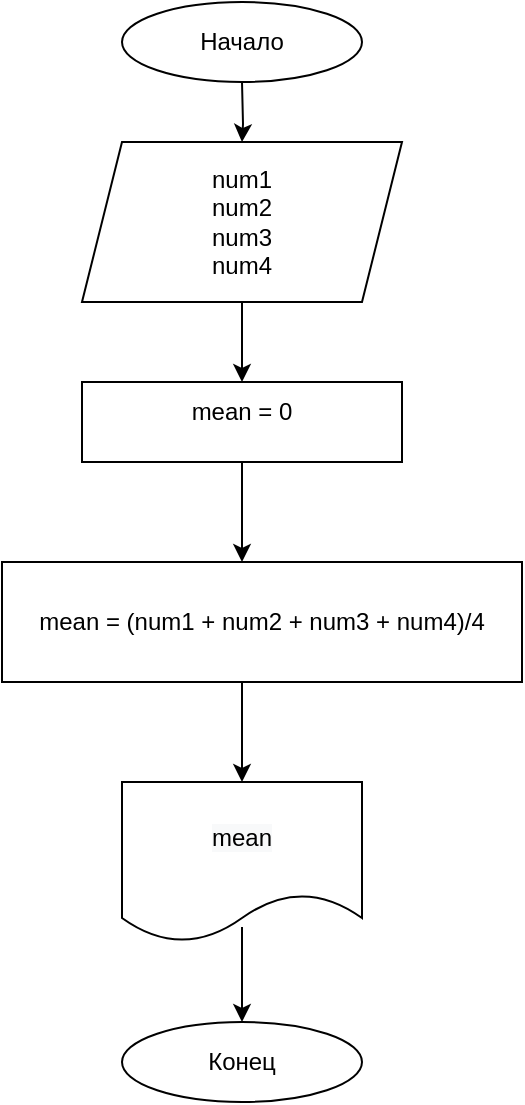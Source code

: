 <mxfile version="20.0.3" type="github">
  <diagram id="mrXLp3WVMh_dAN5JAtNF" name="Page-1">
    <mxGraphModel dx="1065" dy="702" grid="1" gridSize="10" guides="1" tooltips="1" connect="1" arrows="1" fold="1" page="1" pageScale="1" pageWidth="827" pageHeight="1169" math="0" shadow="0">
      <root>
        <mxCell id="0" />
        <mxCell id="1" parent="0" />
        <mxCell id="rSX_uy0ADnlJyVwoK7Gv-1" value="" style="ellipse;whiteSpace=wrap;html=1;" vertex="1" parent="1">
          <mxGeometry x="340" y="50" width="120" height="40" as="geometry" />
        </mxCell>
        <mxCell id="rSX_uy0ADnlJyVwoK7Gv-6" value="" style="edgeStyle=orthogonalEdgeStyle;rounded=0;orthogonalLoop=1;jettySize=auto;html=1;" edge="1" parent="1" target="rSX_uy0ADnlJyVwoK7Gv-4">
          <mxGeometry relative="1" as="geometry">
            <mxPoint x="400" y="90" as="sourcePoint" />
          </mxGeometry>
        </mxCell>
        <mxCell id="rSX_uy0ADnlJyVwoK7Gv-2" value="Начало" style="text;html=1;strokeColor=none;fillColor=none;align=center;verticalAlign=middle;whiteSpace=wrap;rounded=0;" vertex="1" parent="1">
          <mxGeometry x="370" y="55" width="60" height="30" as="geometry" />
        </mxCell>
        <mxCell id="rSX_uy0ADnlJyVwoK7Gv-11" value="" style="edgeStyle=orthogonalEdgeStyle;rounded=0;orthogonalLoop=1;jettySize=auto;html=1;" edge="1" parent="1" source="rSX_uy0ADnlJyVwoK7Gv-3" target="rSX_uy0ADnlJyVwoK7Gv-8">
          <mxGeometry relative="1" as="geometry" />
        </mxCell>
        <mxCell id="rSX_uy0ADnlJyVwoK7Gv-3" value="" style="shape=parallelogram;perimeter=parallelogramPerimeter;whiteSpace=wrap;html=1;fixedSize=1;" vertex="1" parent="1">
          <mxGeometry x="320" y="120" width="160" height="80" as="geometry" />
        </mxCell>
        <mxCell id="rSX_uy0ADnlJyVwoK7Gv-4" value="num1&lt;br&gt;num2&lt;br&gt;num3&lt;br&gt;num4" style="text;html=1;strokeColor=none;fillColor=none;align=center;verticalAlign=middle;whiteSpace=wrap;rounded=0;" vertex="1" parent="1">
          <mxGeometry x="370" y="120" width="60" height="80" as="geometry" />
        </mxCell>
        <mxCell id="rSX_uy0ADnlJyVwoK7Gv-9" style="edgeStyle=orthogonalEdgeStyle;rounded=0;orthogonalLoop=1;jettySize=auto;html=1;exitX=0.5;exitY=1;exitDx=0;exitDy=0;entryX=0.5;entryY=1;entryDx=0;entryDy=0;" edge="1" parent="1" source="rSX_uy0ADnlJyVwoK7Gv-7" target="rSX_uy0ADnlJyVwoK7Gv-8">
          <mxGeometry relative="1" as="geometry" />
        </mxCell>
        <mxCell id="rSX_uy0ADnlJyVwoK7Gv-10" style="edgeStyle=orthogonalEdgeStyle;rounded=0;orthogonalLoop=1;jettySize=auto;html=1;exitX=0.5;exitY=1;exitDx=0;exitDy=0;" edge="1" parent="1" source="rSX_uy0ADnlJyVwoK7Gv-7">
          <mxGeometry relative="1" as="geometry">
            <mxPoint x="400" y="330" as="targetPoint" />
          </mxGeometry>
        </mxCell>
        <mxCell id="rSX_uy0ADnlJyVwoK7Gv-7" value="" style="rounded=0;whiteSpace=wrap;html=1;" vertex="1" parent="1">
          <mxGeometry x="320" y="240" width="160" height="40" as="geometry" />
        </mxCell>
        <mxCell id="rSX_uy0ADnlJyVwoK7Gv-8" value="mean = 0" style="text;html=1;strokeColor=none;fillColor=none;align=center;verticalAlign=middle;whiteSpace=wrap;rounded=0;" vertex="1" parent="1">
          <mxGeometry x="370" y="240" width="60" height="30" as="geometry" />
        </mxCell>
        <mxCell id="rSX_uy0ADnlJyVwoK7Gv-14" value="" style="edgeStyle=orthogonalEdgeStyle;rounded=0;orthogonalLoop=1;jettySize=auto;html=1;" edge="1" parent="1" source="rSX_uy0ADnlJyVwoK7Gv-12" target="rSX_uy0ADnlJyVwoK7Gv-13">
          <mxGeometry relative="1" as="geometry">
            <Array as="points">
              <mxPoint x="400" y="410" />
              <mxPoint x="400" y="410" />
            </Array>
          </mxGeometry>
        </mxCell>
        <mxCell id="rSX_uy0ADnlJyVwoK7Gv-12" value="mean = (num1 + num2 + num3 + num4)/4" style="rounded=0;whiteSpace=wrap;html=1;" vertex="1" parent="1">
          <mxGeometry x="280" y="330" width="260" height="60" as="geometry" />
        </mxCell>
        <mxCell id="rSX_uy0ADnlJyVwoK7Gv-17" value="" style="edgeStyle=orthogonalEdgeStyle;rounded=0;orthogonalLoop=1;jettySize=auto;html=1;exitX=0.5;exitY=0.906;exitDx=0;exitDy=0;exitPerimeter=0;entryX=0.5;entryY=0;entryDx=0;entryDy=0;" edge="1" parent="1" source="rSX_uy0ADnlJyVwoK7Gv-13" target="rSX_uy0ADnlJyVwoK7Gv-15">
          <mxGeometry relative="1" as="geometry">
            <Array as="points" />
          </mxGeometry>
        </mxCell>
        <mxCell id="rSX_uy0ADnlJyVwoK7Gv-13" value="&lt;meta charset=&quot;utf-8&quot;&gt;&lt;span style=&quot;color: rgb(0, 0, 0); font-family: Helvetica; font-size: 12px; font-style: normal; font-variant-ligatures: normal; font-variant-caps: normal; font-weight: 400; letter-spacing: normal; orphans: 2; text-align: center; text-indent: 0px; text-transform: none; widows: 2; word-spacing: 0px; -webkit-text-stroke-width: 0px; background-color: rgb(248, 249, 250); text-decoration-thickness: initial; text-decoration-style: initial; text-decoration-color: initial; float: none; display: inline !important;&quot;&gt;mean&lt;/span&gt;" style="shape=document;whiteSpace=wrap;html=1;boundedLbl=1;" vertex="1" parent="1">
          <mxGeometry x="340" y="440" width="120" height="80" as="geometry" />
        </mxCell>
        <mxCell id="rSX_uy0ADnlJyVwoK7Gv-15" value="" style="ellipse;whiteSpace=wrap;html=1;" vertex="1" parent="1">
          <mxGeometry x="340" y="560" width="120" height="40" as="geometry" />
        </mxCell>
        <mxCell id="rSX_uy0ADnlJyVwoK7Gv-16" value="Конец" style="text;html=1;strokeColor=none;fillColor=none;align=center;verticalAlign=middle;whiteSpace=wrap;rounded=0;" vertex="1" parent="1">
          <mxGeometry x="370" y="565" width="60" height="30" as="geometry" />
        </mxCell>
      </root>
    </mxGraphModel>
  </diagram>
</mxfile>
